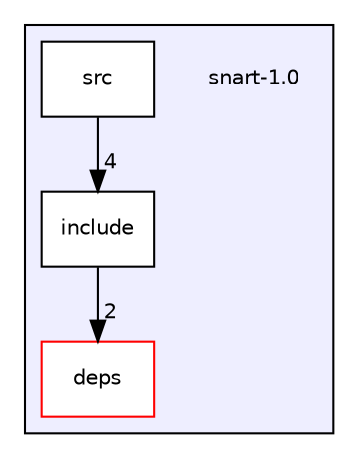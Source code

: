 digraph "snart-1.0" {
  compound=true
  node [ fontsize="10", fontname="Helvetica"];
  edge [ labelfontsize="10", labelfontname="Helvetica"];
  subgraph clusterdir_64d099daceee052606f5ddde6d1b2c7f {
    graph [ bgcolor="#eeeeff", pencolor="black", label="" URL="dir_64d099daceee052606f5ddde6d1b2c7f.html"];
    dir_64d099daceee052606f5ddde6d1b2c7f [shape=plaintext label="snart-1.0"];
    dir_1f02d9ac98b05f45e96271064345e291 [shape=box label="deps" color="red" fillcolor="white" style="filled" URL="dir_1f02d9ac98b05f45e96271064345e291.html"];
    dir_8105852cb82f038c1631ed6be627d40c [shape=box label="include" color="black" fillcolor="white" style="filled" URL="dir_8105852cb82f038c1631ed6be627d40c.html"];
    dir_9724cff3307620aa5af8d5d6285230fa [shape=box label="src" color="black" fillcolor="white" style="filled" URL="dir_9724cff3307620aa5af8d5d6285230fa.html"];
  }
  dir_8105852cb82f038c1631ed6be627d40c->dir_1f02d9ac98b05f45e96271064345e291 [headlabel="2", labeldistance=1.5 headhref="dir_000006_000003.html"];
  dir_9724cff3307620aa5af8d5d6285230fa->dir_8105852cb82f038c1631ed6be627d40c [headlabel="4", labeldistance=1.5 headhref="dir_000007_000006.html"];
}

